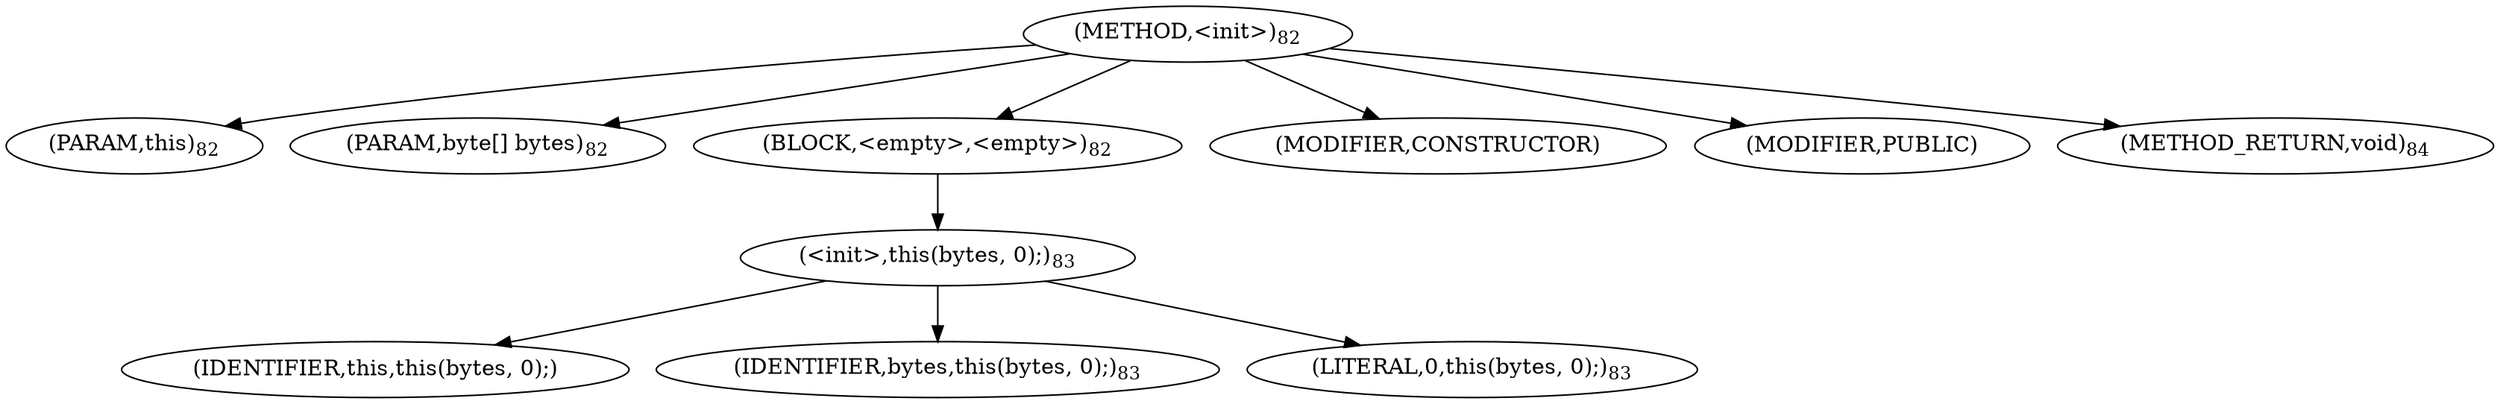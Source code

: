 digraph "&lt;init&gt;" {  
"34" [label = <(METHOD,&lt;init&gt;)<SUB>82</SUB>> ]
"6" [label = <(PARAM,this)<SUB>82</SUB>> ]
"35" [label = <(PARAM,byte[] bytes)<SUB>82</SUB>> ]
"36" [label = <(BLOCK,&lt;empty&gt;,&lt;empty&gt;)<SUB>82</SUB>> ]
"37" [label = <(&lt;init&gt;,this(bytes, 0);)<SUB>83</SUB>> ]
"5" [label = <(IDENTIFIER,this,this(bytes, 0);)> ]
"38" [label = <(IDENTIFIER,bytes,this(bytes, 0);)<SUB>83</SUB>> ]
"39" [label = <(LITERAL,0,this(bytes, 0);)<SUB>83</SUB>> ]
"40" [label = <(MODIFIER,CONSTRUCTOR)> ]
"41" [label = <(MODIFIER,PUBLIC)> ]
"42" [label = <(METHOD_RETURN,void)<SUB>84</SUB>> ]
  "34" -> "6" 
  "34" -> "35" 
  "34" -> "36" 
  "34" -> "40" 
  "34" -> "41" 
  "34" -> "42" 
  "36" -> "37" 
  "37" -> "5" 
  "37" -> "38" 
  "37" -> "39" 
}
